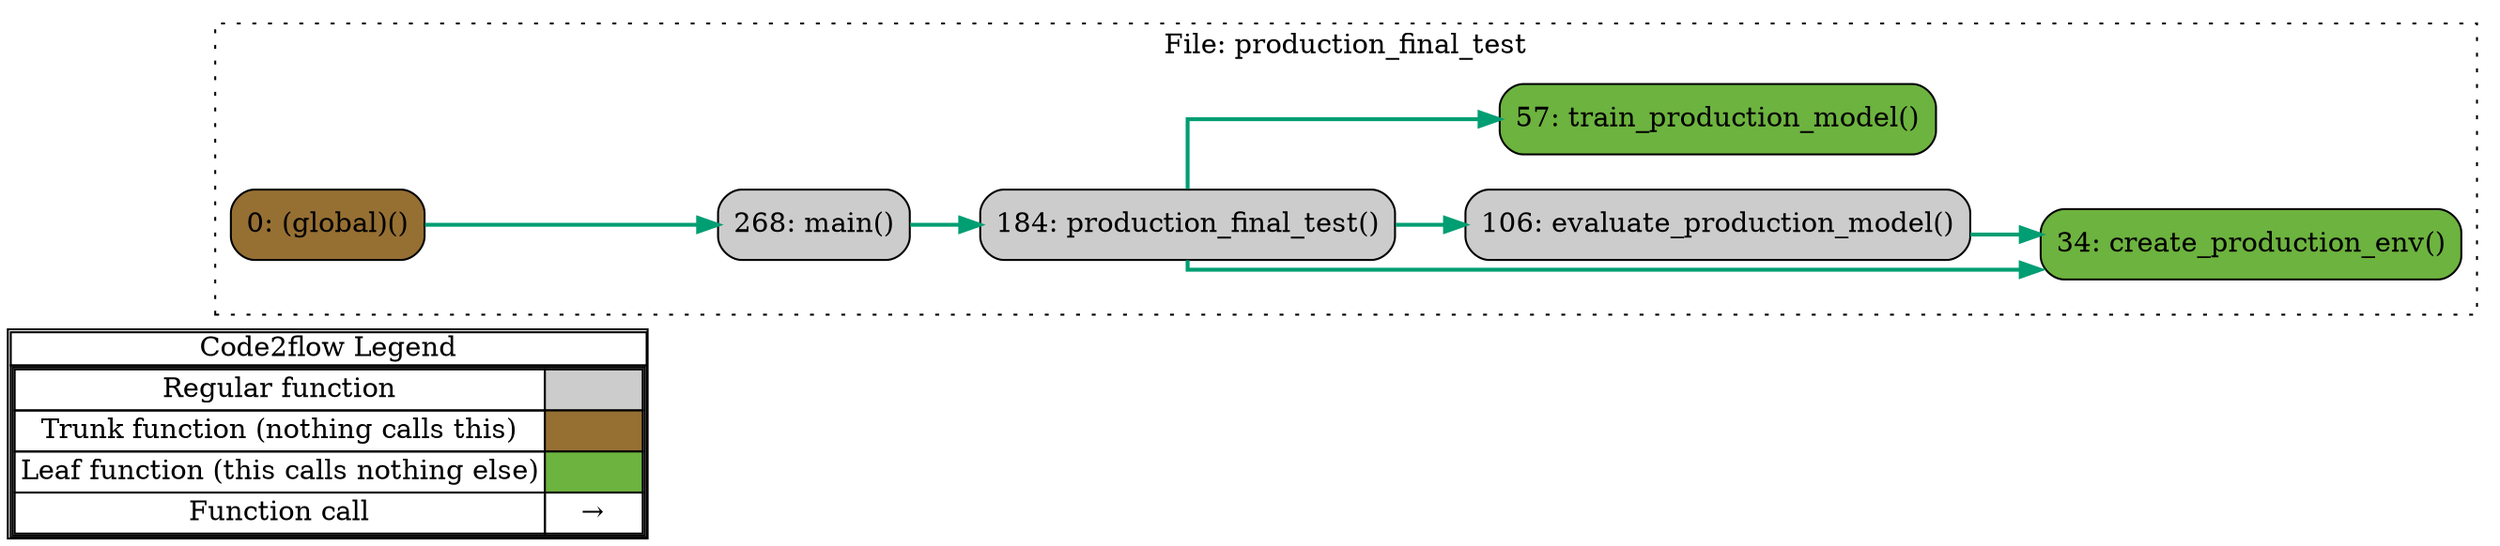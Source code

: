 digraph G {
concentrate=true;
splines="ortho";
rankdir="LR";
subgraph legend{
    rank = min;
    label = "legend";
    Legend [shape=none, margin=0, label = <
        <table cellspacing="0" cellpadding="0" border="1"><tr><td>Code2flow Legend</td></tr><tr><td>
        <table cellspacing="0">
        <tr><td>Regular function</td><td width="50px" bgcolor='#cccccc'></td></tr>
        <tr><td>Trunk function (nothing calls this)</td><td bgcolor='#966F33'></td></tr>
        <tr><td>Leaf function (this calls nothing else)</td><td bgcolor='#6db33f'></td></tr>
        <tr><td>Function call</td><td><font color='black'>&#8594;</font></td></tr>
        </table></td></tr></table>
        >];
}node_be6f469b [label="0: (global)()" name="production_final_test::(global)" shape="rect" style="rounded,filled" fillcolor="#966F33" ];
node_0873dd50 [label="34: create_production_env()" name="production_final_test::create_production_env" shape="rect" style="rounded,filled" fillcolor="#6db33f" ];
node_c62fcc43 [label="106: evaluate_production_model()" name="production_final_test::evaluate_production_model" shape="rect" style="rounded,filled" fillcolor="#cccccc" ];
node_19d532b3 [label="268: main()" name="production_final_test::main" shape="rect" style="rounded,filled" fillcolor="#cccccc" ];
node_5b9943cb [label="184: production_final_test()" name="production_final_test::production_final_test" shape="rect" style="rounded,filled" fillcolor="#cccccc" ];
node_dd5292e2 [label="57: train_production_model()" name="production_final_test::train_production_model" shape="rect" style="rounded,filled" fillcolor="#6db33f" ];
node_be6f469b -> node_19d532b3 [color="#009E73" penwidth="2"];
node_c62fcc43 -> node_0873dd50 [color="#009E73" penwidth="2"];
node_19d532b3 -> node_5b9943cb [color="#009E73" penwidth="2"];
node_5b9943cb -> node_0873dd50 [color="#009E73" penwidth="2"];
node_5b9943cb -> node_c62fcc43 [color="#009E73" penwidth="2"];
node_5b9943cb -> node_dd5292e2 [color="#009E73" penwidth="2"];
subgraph cluster_90fa4a5c {
    node_0873dd50 node_dd5292e2 node_c62fcc43 node_5b9943cb node_19d532b3 node_be6f469b;
    label="File: production_final_test";
    name="production_final_test";
    style="filled";
    graph[style=dotted];
};
}
